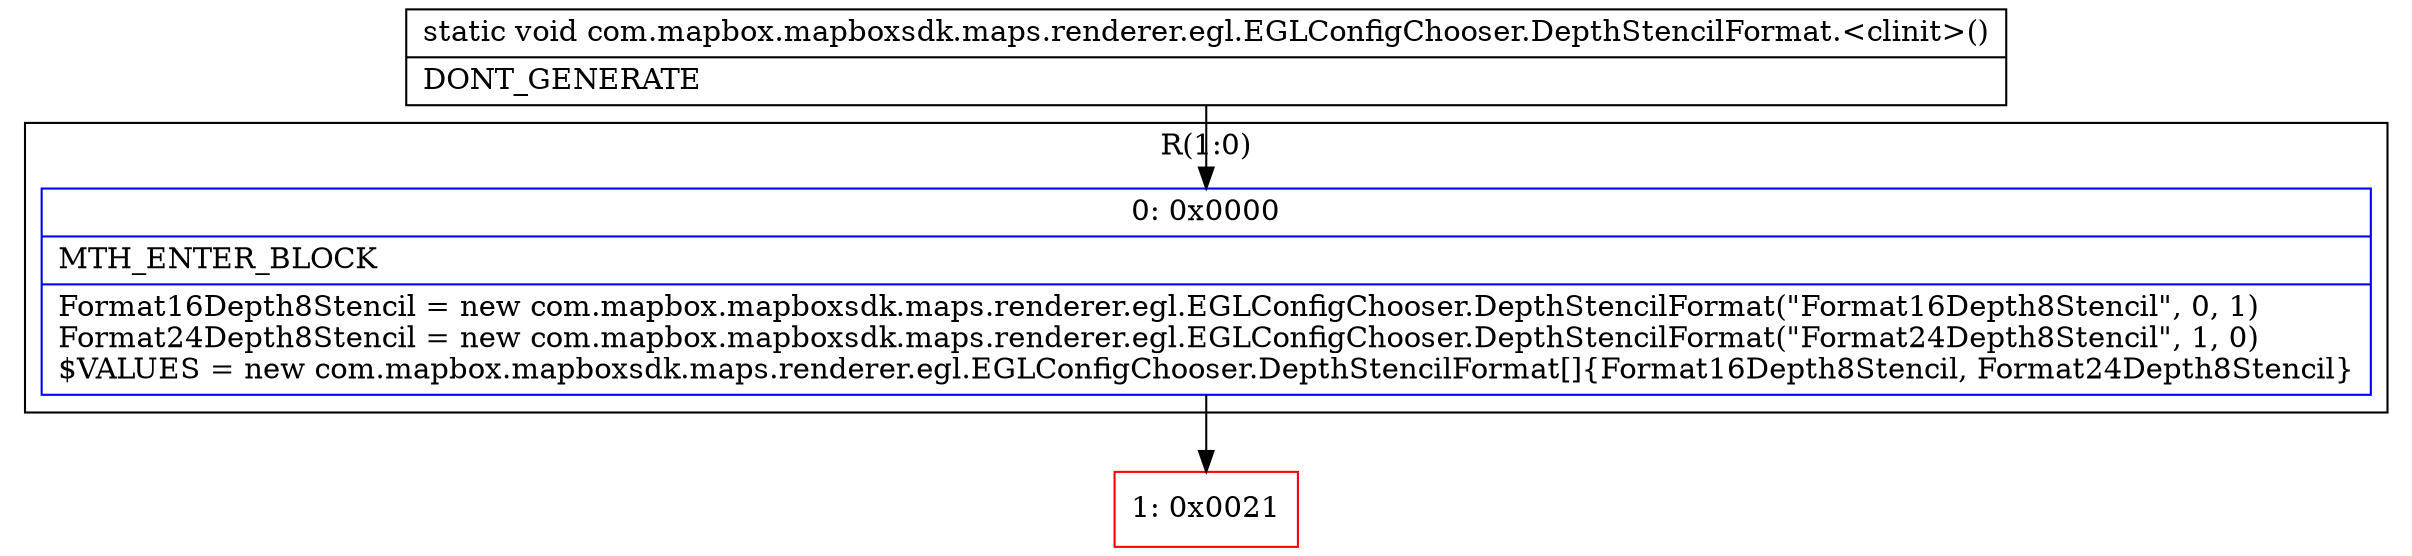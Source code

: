 digraph "CFG forcom.mapbox.mapboxsdk.maps.renderer.egl.EGLConfigChooser.DepthStencilFormat.\<clinit\>()V" {
subgraph cluster_Region_413981500 {
label = "R(1:0)";
node [shape=record,color=blue];
Node_0 [shape=record,label="{0\:\ 0x0000|MTH_ENTER_BLOCK\l|Format16Depth8Stencil = new com.mapbox.mapboxsdk.maps.renderer.egl.EGLConfigChooser.DepthStencilFormat(\"Format16Depth8Stencil\", 0, 1)\lFormat24Depth8Stencil = new com.mapbox.mapboxsdk.maps.renderer.egl.EGLConfigChooser.DepthStencilFormat(\"Format24Depth8Stencil\", 1, 0)\l$VALUES = new com.mapbox.mapboxsdk.maps.renderer.egl.EGLConfigChooser.DepthStencilFormat[]\{Format16Depth8Stencil, Format24Depth8Stencil\}\l}"];
}
Node_1 [shape=record,color=red,label="{1\:\ 0x0021}"];
MethodNode[shape=record,label="{static void com.mapbox.mapboxsdk.maps.renderer.egl.EGLConfigChooser.DepthStencilFormat.\<clinit\>()  | DONT_GENERATE\l}"];
MethodNode -> Node_0;
Node_0 -> Node_1;
}


